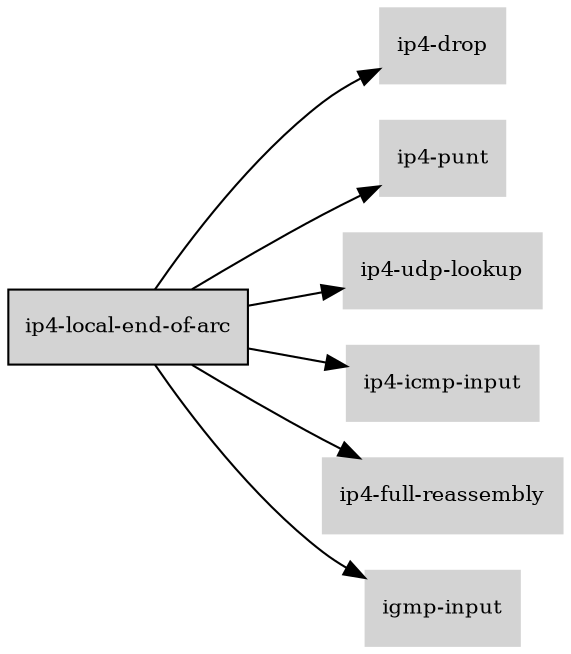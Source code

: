 digraph "ip4_local_end_of_arc_subgraph" {
  rankdir=LR;
  node [shape=box, style=filled, fontsize=10, color=lightgray, fontcolor=black, fillcolor=lightgray];
  "ip4-local-end-of-arc" [color=black, fontcolor=black, fillcolor=lightgray];
  edge [fontsize=8];
  "ip4-local-end-of-arc" -> "ip4-drop";
  "ip4-local-end-of-arc" -> "ip4-punt";
  "ip4-local-end-of-arc" -> "ip4-udp-lookup";
  "ip4-local-end-of-arc" -> "ip4-icmp-input";
  "ip4-local-end-of-arc" -> "ip4-full-reassembly";
  "ip4-local-end-of-arc" -> "igmp-input";
}
